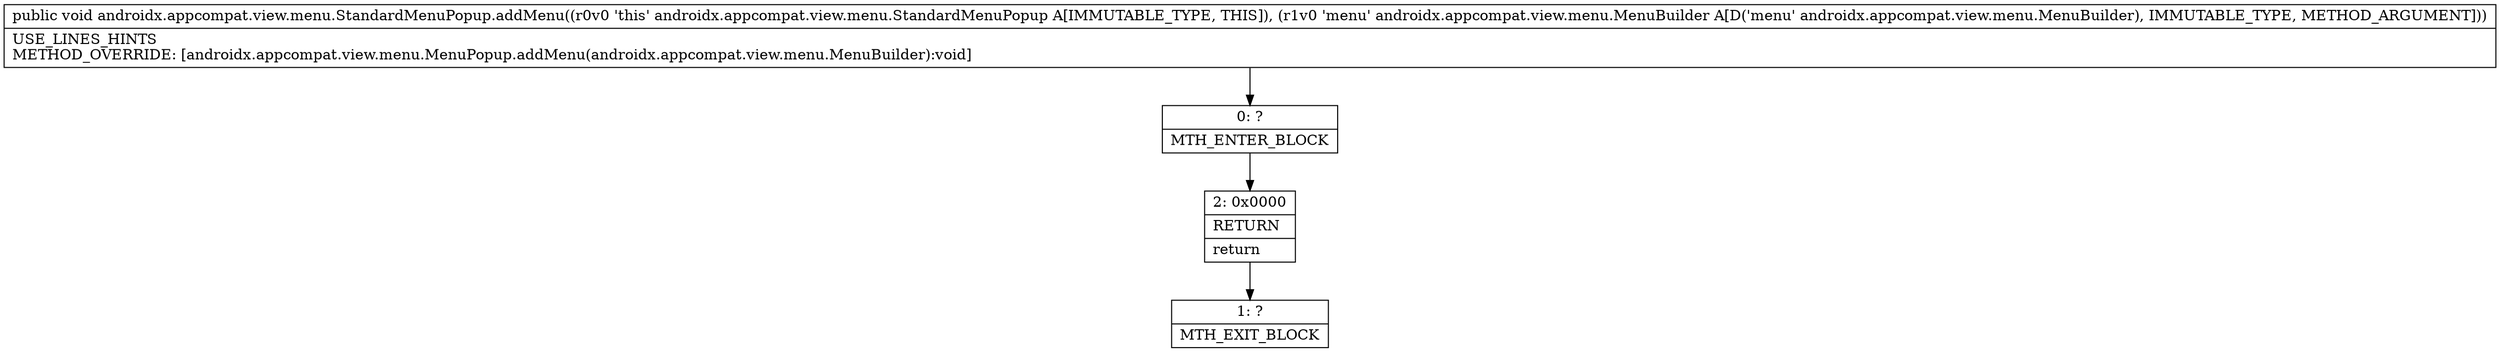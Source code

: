 digraph "CFG forandroidx.appcompat.view.menu.StandardMenuPopup.addMenu(Landroidx\/appcompat\/view\/menu\/MenuBuilder;)V" {
Node_0 [shape=record,label="{0\:\ ?|MTH_ENTER_BLOCK\l}"];
Node_2 [shape=record,label="{2\:\ 0x0000|RETURN\l|return\l}"];
Node_1 [shape=record,label="{1\:\ ?|MTH_EXIT_BLOCK\l}"];
MethodNode[shape=record,label="{public void androidx.appcompat.view.menu.StandardMenuPopup.addMenu((r0v0 'this' androidx.appcompat.view.menu.StandardMenuPopup A[IMMUTABLE_TYPE, THIS]), (r1v0 'menu' androidx.appcompat.view.menu.MenuBuilder A[D('menu' androidx.appcompat.view.menu.MenuBuilder), IMMUTABLE_TYPE, METHOD_ARGUMENT]))  | USE_LINES_HINTS\lMETHOD_OVERRIDE: [androidx.appcompat.view.menu.MenuPopup.addMenu(androidx.appcompat.view.menu.MenuBuilder):void]\l}"];
MethodNode -> Node_0;Node_0 -> Node_2;
Node_2 -> Node_1;
}

